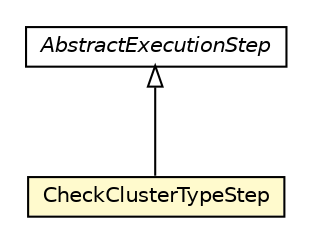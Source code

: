 #!/usr/local/bin/dot
#
# Class diagram 
# Generated by UMLGraph version R5_6-24-gf6e263 (http://www.umlgraph.org/)
#

digraph G {
	edge [fontname="Helvetica",fontsize=10,labelfontname="Helvetica",labelfontsize=10];
	node [fontname="Helvetica",fontsize=10,shape=plaintext];
	nodesep=0.25;
	ranksep=0.5;
	// com.orientechnologies.orient.core.sql.executor.AbstractExecutionStep
	c1000375 [label=<<table title="com.orientechnologies.orient.core.sql.executor.AbstractExecutionStep" border="0" cellborder="1" cellspacing="0" cellpadding="2" port="p" href="./AbstractExecutionStep.html">
		<tr><td><table border="0" cellspacing="0" cellpadding="1">
<tr><td align="center" balign="center"><font face="Helvetica-Oblique"> AbstractExecutionStep </font></td></tr>
		</table></td></tr>
		</table>>, URL="./AbstractExecutionStep.html", fontname="Helvetica", fontcolor="black", fontsize=10.0];
	// com.orientechnologies.orient.core.sql.executor.CheckClusterTypeStep
	c1000459 [label=<<table title="com.orientechnologies.orient.core.sql.executor.CheckClusterTypeStep" border="0" cellborder="1" cellspacing="0" cellpadding="2" port="p" bgcolor="lemonChiffon" href="./CheckClusterTypeStep.html">
		<tr><td><table border="0" cellspacing="0" cellpadding="1">
<tr><td align="center" balign="center"> CheckClusterTypeStep </td></tr>
		</table></td></tr>
		</table>>, URL="./CheckClusterTypeStep.html", fontname="Helvetica", fontcolor="black", fontsize=10.0];
	//com.orientechnologies.orient.core.sql.executor.CheckClusterTypeStep extends com.orientechnologies.orient.core.sql.executor.AbstractExecutionStep
	c1000375:p -> c1000459:p [dir=back,arrowtail=empty];
}

